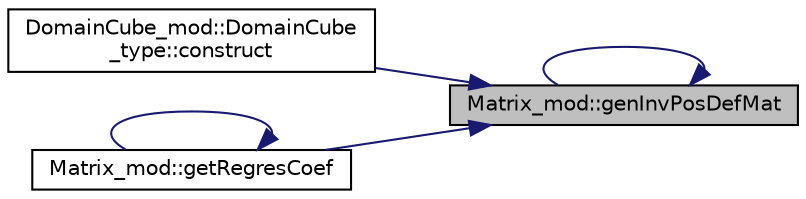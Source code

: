 digraph "Matrix_mod::genInvPosDefMat"
{
 // LATEX_PDF_SIZE
  edge [fontname="Helvetica",fontsize="10",labelfontname="Helvetica",labelfontsize="10"];
  node [fontname="Helvetica",fontsize="10",shape=record];
  rankdir="RL";
  Node1 [label="Matrix_mod::genInvPosDefMat",height=0.2,width=0.4,color="black", fillcolor="grey75", style="filled", fontcolor="black",tooltip="Generate the inverse matrix of an input symmetric-positive-definite matrix PosDefMat."];
  Node1 -> Node2 [dir="back",color="midnightblue",fontsize="10",style="solid",fontname="Helvetica"];
  Node2 [label="DomainCube_mod::DomainCube\l_type::construct",height=0.2,width=0.4,color="black", fillcolor="white", style="filled",URL="$structDomainCube__mod_1_1DomainCube__type.html#a14bff959383d2371588f0bca42b03635",tooltip="Construct an object of type DomainCube_type."];
  Node1 -> Node1 [dir="back",color="midnightblue",fontsize="10",style="solid",fontname="Helvetica"];
  Node1 -> Node3 [dir="back",color="midnightblue",fontsize="10",style="solid",fontname="Helvetica"];
  Node3 [label="Matrix_mod::getRegresCoef",height=0.2,width=0.4,color="black", fillcolor="white", style="filled",URL="$namespaceMatrix__mod.html#ab617158b63b3fd705761001646416311",tooltip="Return the the Regression Coefficient Matrix, whose dimension is rankS11 by rankS22,..."];
  Node3 -> Node3 [dir="back",color="midnightblue",fontsize="10",style="solid",fontname="Helvetica"];
}

